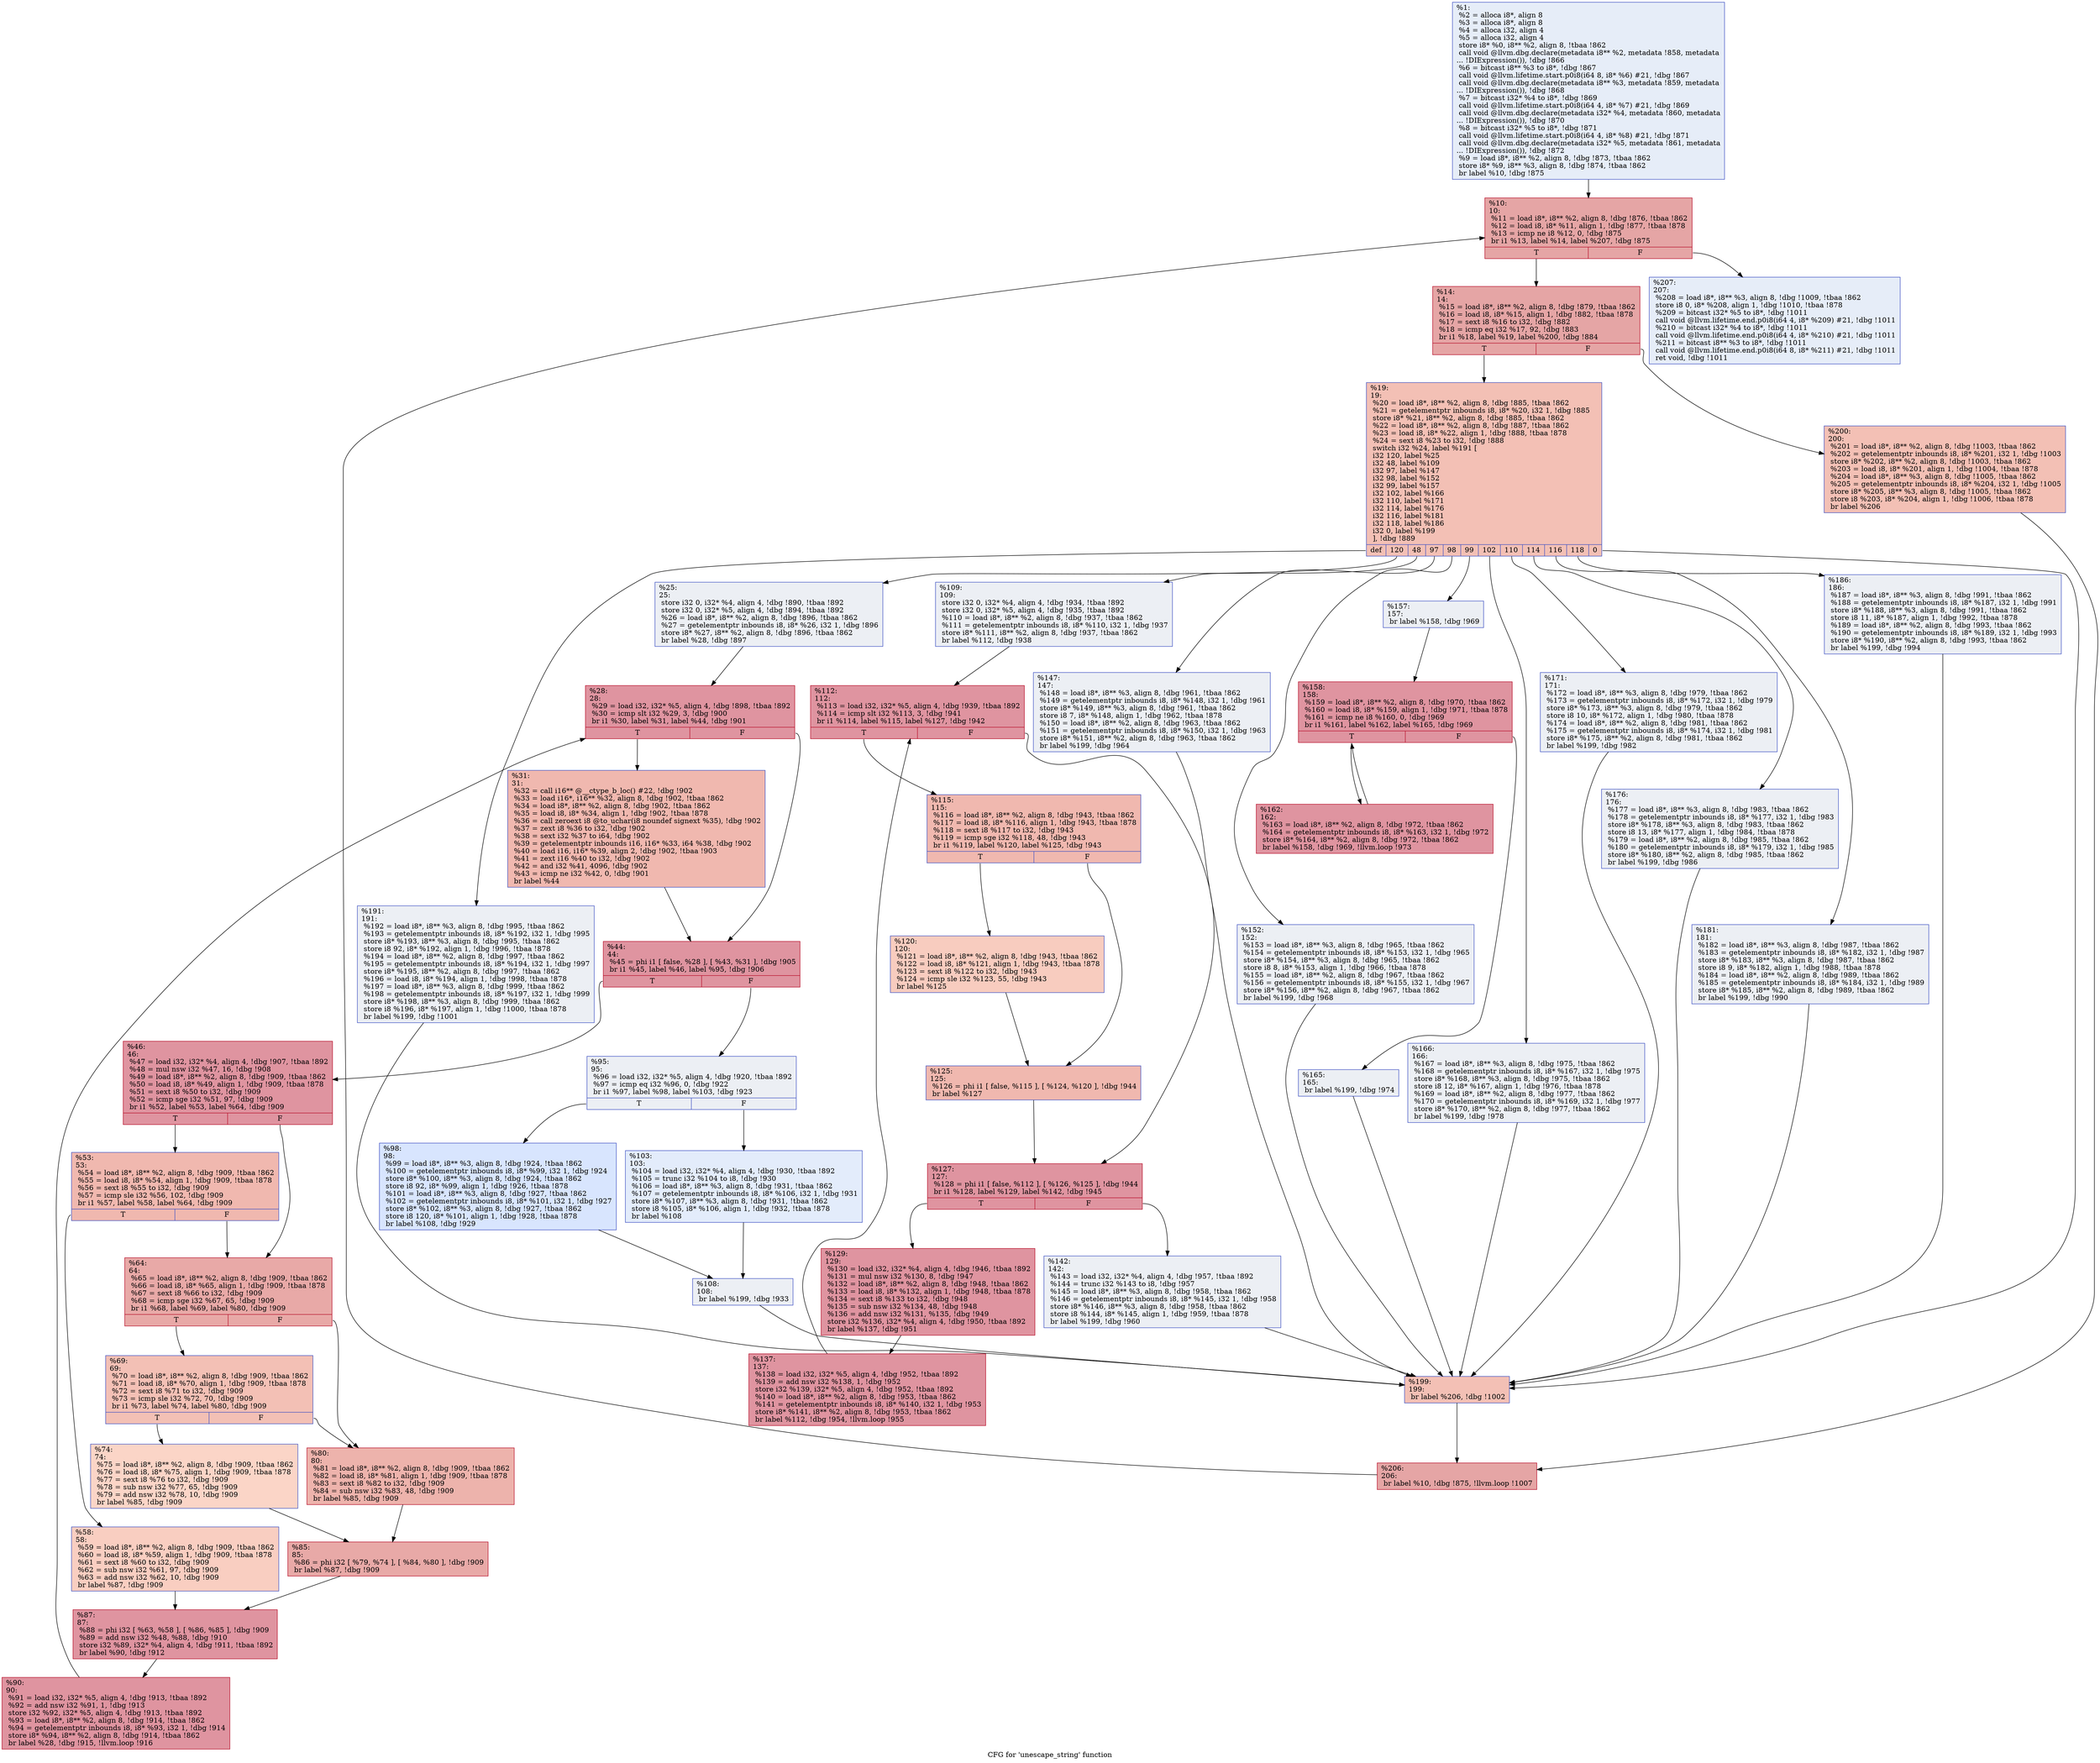 digraph "CFG for 'unescape_string' function" {
	label="CFG for 'unescape_string' function";

	Node0x15ecd50 [shape=record,color="#3d50c3ff", style=filled, fillcolor="#c7d7f070",label="{%1:\l  %2 = alloca i8*, align 8\l  %3 = alloca i8*, align 8\l  %4 = alloca i32, align 4\l  %5 = alloca i32, align 4\l  store i8* %0, i8** %2, align 8, !tbaa !862\l  call void @llvm.dbg.declare(metadata i8** %2, metadata !858, metadata\l... !DIExpression()), !dbg !866\l  %6 = bitcast i8** %3 to i8*, !dbg !867\l  call void @llvm.lifetime.start.p0i8(i64 8, i8* %6) #21, !dbg !867\l  call void @llvm.dbg.declare(metadata i8** %3, metadata !859, metadata\l... !DIExpression()), !dbg !868\l  %7 = bitcast i32* %4 to i8*, !dbg !869\l  call void @llvm.lifetime.start.p0i8(i64 4, i8* %7) #21, !dbg !869\l  call void @llvm.dbg.declare(metadata i32* %4, metadata !860, metadata\l... !DIExpression()), !dbg !870\l  %8 = bitcast i32* %5 to i8*, !dbg !871\l  call void @llvm.lifetime.start.p0i8(i64 4, i8* %8) #21, !dbg !871\l  call void @llvm.dbg.declare(metadata i32* %5, metadata !861, metadata\l... !DIExpression()), !dbg !872\l  %9 = load i8*, i8** %2, align 8, !dbg !873, !tbaa !862\l  store i8* %9, i8** %3, align 8, !dbg !874, !tbaa !862\l  br label %10, !dbg !875\l}"];
	Node0x15ecd50 -> Node0x15c8020;
	Node0x15c8020 [shape=record,color="#b70d28ff", style=filled, fillcolor="#c5333470",label="{%10:\l10:                                               \l  %11 = load i8*, i8** %2, align 8, !dbg !876, !tbaa !862\l  %12 = load i8, i8* %11, align 1, !dbg !877, !tbaa !878\l  %13 = icmp ne i8 %12, 0, !dbg !875\l  br i1 %13, label %14, label %207, !dbg !875\l|{<s0>T|<s1>F}}"];
	Node0x15c8020:s0 -> Node0x15c8070;
	Node0x15c8020:s1 -> Node0x15c8e30;
	Node0x15c8070 [shape=record,color="#b70d28ff", style=filled, fillcolor="#c5333470",label="{%14:\l14:                                               \l  %15 = load i8*, i8** %2, align 8, !dbg !879, !tbaa !862\l  %16 = load i8, i8* %15, align 1, !dbg !882, !tbaa !878\l  %17 = sext i8 %16 to i32, !dbg !882\l  %18 = icmp eq i32 %17, 92, !dbg !883\l  br i1 %18, label %19, label %200, !dbg !884\l|{<s0>T|<s1>F}}"];
	Node0x15c8070:s0 -> Node0x15c80c0;
	Node0x15c8070:s1 -> Node0x15c8d90;
	Node0x15c80c0 [shape=record,color="#3d50c3ff", style=filled, fillcolor="#e5705870",label="{%19:\l19:                                               \l  %20 = load i8*, i8** %2, align 8, !dbg !885, !tbaa !862\l  %21 = getelementptr inbounds i8, i8* %20, i32 1, !dbg !885\l  store i8* %21, i8** %2, align 8, !dbg !885, !tbaa !862\l  %22 = load i8*, i8** %2, align 8, !dbg !887, !tbaa !862\l  %23 = load i8, i8* %22, align 1, !dbg !888, !tbaa !878\l  %24 = sext i8 %23 to i32, !dbg !888\l  switch i32 %24, label %191 [\l    i32 120, label %25\l    i32 48, label %109\l    i32 97, label %147\l    i32 98, label %152\l    i32 99, label %157\l    i32 102, label %166\l    i32 110, label %171\l    i32 114, label %176\l    i32 116, label %181\l    i32 118, label %186\l    i32 0, label %199\l  ], !dbg !889\l|{<s0>def|<s1>120|<s2>48|<s3>97|<s4>98|<s5>99|<s6>102|<s7>110|<s8>114|<s9>116|<s10>118|<s11>0}}"];
	Node0x15c80c0:s0 -> Node0x15c8cf0;
	Node0x15c80c0:s1 -> Node0x15c8110;
	Node0x15c80c0:s2 -> Node0x15c86b0;
	Node0x15c80c0:s3 -> Node0x15c8980;
	Node0x15c80c0:s4 -> Node0x15c89d0;
	Node0x15c80c0:s5 -> Node0x15c8a20;
	Node0x15c80c0:s6 -> Node0x15c8b60;
	Node0x15c80c0:s7 -> Node0x15c8bb0;
	Node0x15c80c0:s8 -> Node0x15c8c00;
	Node0x15c80c0:s9 -> Node0x15c8c50;
	Node0x15c80c0:s10 -> Node0x15c8ca0;
	Node0x15c80c0:s11 -> Node0x15c8d40;
	Node0x15c8110 [shape=record,color="#3d50c3ff", style=filled, fillcolor="#d4dbe670",label="{%25:\l25:                                               \l  store i32 0, i32* %4, align 4, !dbg !890, !tbaa !892\l  store i32 0, i32* %5, align 4, !dbg !894, !tbaa !892\l  %26 = load i8*, i8** %2, align 8, !dbg !896, !tbaa !862\l  %27 = getelementptr inbounds i8, i8* %26, i32 1, !dbg !896\l  store i8* %27, i8** %2, align 8, !dbg !896, !tbaa !862\l  br label %28, !dbg !897\l}"];
	Node0x15c8110 -> Node0x15c8160;
	Node0x15c8160 [shape=record,color="#b70d28ff", style=filled, fillcolor="#b70d2870",label="{%28:\l28:                                               \l  %29 = load i32, i32* %5, align 4, !dbg !898, !tbaa !892\l  %30 = icmp slt i32 %29, 3, !dbg !900\l  br i1 %30, label %31, label %44, !dbg !901\l|{<s0>T|<s1>F}}"];
	Node0x15c8160:s0 -> Node0x15c81b0;
	Node0x15c8160:s1 -> Node0x15c8200;
	Node0x15c81b0 [shape=record,color="#3d50c3ff", style=filled, fillcolor="#dc5d4a70",label="{%31:\l31:                                               \l  %32 = call i16** @__ctype_b_loc() #22, !dbg !902\l  %33 = load i16*, i16** %32, align 8, !dbg !902, !tbaa !862\l  %34 = load i8*, i8** %2, align 8, !dbg !902, !tbaa !862\l  %35 = load i8, i8* %34, align 1, !dbg !902, !tbaa !878\l  %36 = call zeroext i8 @to_uchar(i8 noundef signext %35), !dbg !902\l  %37 = zext i8 %36 to i32, !dbg !902\l  %38 = sext i32 %37 to i64, !dbg !902\l  %39 = getelementptr inbounds i16, i16* %33, i64 %38, !dbg !902\l  %40 = load i16, i16* %39, align 2, !dbg !902, !tbaa !903\l  %41 = zext i16 %40 to i32, !dbg !902\l  %42 = and i32 %41, 4096, !dbg !902\l  %43 = icmp ne i32 %42, 0, !dbg !901\l  br label %44\l}"];
	Node0x15c81b0 -> Node0x15c8200;
	Node0x15c8200 [shape=record,color="#b70d28ff", style=filled, fillcolor="#b70d2870",label="{%44:\l44:                                               \l  %45 = phi i1 [ false, %28 ], [ %43, %31 ], !dbg !905\l  br i1 %45, label %46, label %95, !dbg !906\l|{<s0>T|<s1>F}}"];
	Node0x15c8200:s0 -> Node0x15c8250;
	Node0x15c8200:s1 -> Node0x15c8570;
	Node0x15c8250 [shape=record,color="#b70d28ff", style=filled, fillcolor="#b70d2870",label="{%46:\l46:                                               \l  %47 = load i32, i32* %4, align 4, !dbg !907, !tbaa !892\l  %48 = mul nsw i32 %47, 16, !dbg !908\l  %49 = load i8*, i8** %2, align 8, !dbg !909, !tbaa !862\l  %50 = load i8, i8* %49, align 1, !dbg !909, !tbaa !878\l  %51 = sext i8 %50 to i32, !dbg !909\l  %52 = icmp sge i32 %51, 97, !dbg !909\l  br i1 %52, label %53, label %64, !dbg !909\l|{<s0>T|<s1>F}}"];
	Node0x15c8250:s0 -> Node0x15c82a0;
	Node0x15c8250:s1 -> Node0x15c8340;
	Node0x15c82a0 [shape=record,color="#3d50c3ff", style=filled, fillcolor="#dc5d4a70",label="{%53:\l53:                                               \l  %54 = load i8*, i8** %2, align 8, !dbg !909, !tbaa !862\l  %55 = load i8, i8* %54, align 1, !dbg !909, !tbaa !878\l  %56 = sext i8 %55 to i32, !dbg !909\l  %57 = icmp sle i32 %56, 102, !dbg !909\l  br i1 %57, label %58, label %64, !dbg !909\l|{<s0>T|<s1>F}}"];
	Node0x15c82a0:s0 -> Node0x15c82f0;
	Node0x15c82a0:s1 -> Node0x15c8340;
	Node0x15c82f0 [shape=record,color="#3d50c3ff", style=filled, fillcolor="#f2907270",label="{%58:\l58:                                               \l  %59 = load i8*, i8** %2, align 8, !dbg !909, !tbaa !862\l  %60 = load i8, i8* %59, align 1, !dbg !909, !tbaa !878\l  %61 = sext i8 %60 to i32, !dbg !909\l  %62 = sub nsw i32 %61, 97, !dbg !909\l  %63 = add nsw i32 %62, 10, !dbg !909\l  br label %87, !dbg !909\l}"];
	Node0x15c82f0 -> Node0x15c84d0;
	Node0x15c8340 [shape=record,color="#b70d28ff", style=filled, fillcolor="#ca3b3770",label="{%64:\l64:                                               \l  %65 = load i8*, i8** %2, align 8, !dbg !909, !tbaa !862\l  %66 = load i8, i8* %65, align 1, !dbg !909, !tbaa !878\l  %67 = sext i8 %66 to i32, !dbg !909\l  %68 = icmp sge i32 %67, 65, !dbg !909\l  br i1 %68, label %69, label %80, !dbg !909\l|{<s0>T|<s1>F}}"];
	Node0x15c8340:s0 -> Node0x15c8390;
	Node0x15c8340:s1 -> Node0x15c8430;
	Node0x15c8390 [shape=record,color="#3d50c3ff", style=filled, fillcolor="#e5705870",label="{%69:\l69:                                               \l  %70 = load i8*, i8** %2, align 8, !dbg !909, !tbaa !862\l  %71 = load i8, i8* %70, align 1, !dbg !909, !tbaa !878\l  %72 = sext i8 %71 to i32, !dbg !909\l  %73 = icmp sle i32 %72, 70, !dbg !909\l  br i1 %73, label %74, label %80, !dbg !909\l|{<s0>T|<s1>F}}"];
	Node0x15c8390:s0 -> Node0x15c83e0;
	Node0x15c8390:s1 -> Node0x15c8430;
	Node0x15c83e0 [shape=record,color="#3d50c3ff", style=filled, fillcolor="#f5a08170",label="{%74:\l74:                                               \l  %75 = load i8*, i8** %2, align 8, !dbg !909, !tbaa !862\l  %76 = load i8, i8* %75, align 1, !dbg !909, !tbaa !878\l  %77 = sext i8 %76 to i32, !dbg !909\l  %78 = sub nsw i32 %77, 65, !dbg !909\l  %79 = add nsw i32 %78, 10, !dbg !909\l  br label %85, !dbg !909\l}"];
	Node0x15c83e0 -> Node0x15c8480;
	Node0x15c8430 [shape=record,color="#b70d28ff", style=filled, fillcolor="#d6524470",label="{%80:\l80:                                               \l  %81 = load i8*, i8** %2, align 8, !dbg !909, !tbaa !862\l  %82 = load i8, i8* %81, align 1, !dbg !909, !tbaa !878\l  %83 = sext i8 %82 to i32, !dbg !909\l  %84 = sub nsw i32 %83, 48, !dbg !909\l  br label %85, !dbg !909\l}"];
	Node0x15c8430 -> Node0x15c8480;
	Node0x15c8480 [shape=record,color="#b70d28ff", style=filled, fillcolor="#ca3b3770",label="{%85:\l85:                                               \l  %86 = phi i32 [ %79, %74 ], [ %84, %80 ], !dbg !909\l  br label %87, !dbg !909\l}"];
	Node0x15c8480 -> Node0x15c84d0;
	Node0x15c84d0 [shape=record,color="#b70d28ff", style=filled, fillcolor="#b70d2870",label="{%87:\l87:                                               \l  %88 = phi i32 [ %63, %58 ], [ %86, %85 ], !dbg !909\l  %89 = add nsw i32 %48, %88, !dbg !910\l  store i32 %89, i32* %4, align 4, !dbg !911, !tbaa !892\l  br label %90, !dbg !912\l}"];
	Node0x15c84d0 -> Node0x15c8520;
	Node0x15c8520 [shape=record,color="#b70d28ff", style=filled, fillcolor="#b70d2870",label="{%90:\l90:                                               \l  %91 = load i32, i32* %5, align 4, !dbg !913, !tbaa !892\l  %92 = add nsw i32 %91, 1, !dbg !913\l  store i32 %92, i32* %5, align 4, !dbg !913, !tbaa !892\l  %93 = load i8*, i8** %2, align 8, !dbg !914, !tbaa !862\l  %94 = getelementptr inbounds i8, i8* %93, i32 1, !dbg !914\l  store i8* %94, i8** %2, align 8, !dbg !914, !tbaa !862\l  br label %28, !dbg !915, !llvm.loop !916\l}"];
	Node0x15c8520 -> Node0x15c8160;
	Node0x15c8570 [shape=record,color="#3d50c3ff", style=filled, fillcolor="#d4dbe670",label="{%95:\l95:                                               \l  %96 = load i32, i32* %5, align 4, !dbg !920, !tbaa !892\l  %97 = icmp eq i32 %96, 0, !dbg !922\l  br i1 %97, label %98, label %103, !dbg !923\l|{<s0>T|<s1>F}}"];
	Node0x15c8570:s0 -> Node0x15c85c0;
	Node0x15c8570:s1 -> Node0x15c8610;
	Node0x15c85c0 [shape=record,color="#3d50c3ff", style=filled, fillcolor="#a7c5fe70",label="{%98:\l98:                                               \l  %99 = load i8*, i8** %3, align 8, !dbg !924, !tbaa !862\l  %100 = getelementptr inbounds i8, i8* %99, i32 1, !dbg !924\l  store i8* %100, i8** %3, align 8, !dbg !924, !tbaa !862\l  store i8 92, i8* %99, align 1, !dbg !926, !tbaa !878\l  %101 = load i8*, i8** %3, align 8, !dbg !927, !tbaa !862\l  %102 = getelementptr inbounds i8, i8* %101, i32 1, !dbg !927\l  store i8* %102, i8** %3, align 8, !dbg !927, !tbaa !862\l  store i8 120, i8* %101, align 1, !dbg !928, !tbaa !878\l  br label %108, !dbg !929\l}"];
	Node0x15c85c0 -> Node0x15c8660;
	Node0x15c8610 [shape=record,color="#3d50c3ff", style=filled, fillcolor="#bfd3f670",label="{%103:\l103:                                              \l  %104 = load i32, i32* %4, align 4, !dbg !930, !tbaa !892\l  %105 = trunc i32 %104 to i8, !dbg !930\l  %106 = load i8*, i8** %3, align 8, !dbg !931, !tbaa !862\l  %107 = getelementptr inbounds i8, i8* %106, i32 1, !dbg !931\l  store i8* %107, i8** %3, align 8, !dbg !931, !tbaa !862\l  store i8 %105, i8* %106, align 1, !dbg !932, !tbaa !878\l  br label %108\l}"];
	Node0x15c8610 -> Node0x15c8660;
	Node0x15c8660 [shape=record,color="#3d50c3ff", style=filled, fillcolor="#d4dbe670",label="{%108:\l108:                                              \l  br label %199, !dbg !933\l}"];
	Node0x15c8660 -> Node0x15c8d40;
	Node0x15c86b0 [shape=record,color="#3d50c3ff", style=filled, fillcolor="#d4dbe670",label="{%109:\l109:                                              \l  store i32 0, i32* %4, align 4, !dbg !934, !tbaa !892\l  store i32 0, i32* %5, align 4, !dbg !935, !tbaa !892\l  %110 = load i8*, i8** %2, align 8, !dbg !937, !tbaa !862\l  %111 = getelementptr inbounds i8, i8* %110, i32 1, !dbg !937\l  store i8* %111, i8** %2, align 8, !dbg !937, !tbaa !862\l  br label %112, !dbg !938\l}"];
	Node0x15c86b0 -> Node0x15c8700;
	Node0x15c8700 [shape=record,color="#b70d28ff", style=filled, fillcolor="#b70d2870",label="{%112:\l112:                                              \l  %113 = load i32, i32* %5, align 4, !dbg !939, !tbaa !892\l  %114 = icmp slt i32 %113, 3, !dbg !941\l  br i1 %114, label %115, label %127, !dbg !942\l|{<s0>T|<s1>F}}"];
	Node0x15c8700:s0 -> Node0x15c8750;
	Node0x15c8700:s1 -> Node0x15c8840;
	Node0x15c8750 [shape=record,color="#3d50c3ff", style=filled, fillcolor="#dc5d4a70",label="{%115:\l115:                                              \l  %116 = load i8*, i8** %2, align 8, !dbg !943, !tbaa !862\l  %117 = load i8, i8* %116, align 1, !dbg !943, !tbaa !878\l  %118 = sext i8 %117 to i32, !dbg !943\l  %119 = icmp sge i32 %118, 48, !dbg !943\l  br i1 %119, label %120, label %125, !dbg !943\l|{<s0>T|<s1>F}}"];
	Node0x15c8750:s0 -> Node0x15c87a0;
	Node0x15c8750:s1 -> Node0x15c87f0;
	Node0x15c87a0 [shape=record,color="#3d50c3ff", style=filled, fillcolor="#f08b6e70",label="{%120:\l120:                                              \l  %121 = load i8*, i8** %2, align 8, !dbg !943, !tbaa !862\l  %122 = load i8, i8* %121, align 1, !dbg !943, !tbaa !878\l  %123 = sext i8 %122 to i32, !dbg !943\l  %124 = icmp sle i32 %123, 55, !dbg !943\l  br label %125\l}"];
	Node0x15c87a0 -> Node0x15c87f0;
	Node0x15c87f0 [shape=record,color="#3d50c3ff", style=filled, fillcolor="#dc5d4a70",label="{%125:\l125:                                              \l  %126 = phi i1 [ false, %115 ], [ %124, %120 ], !dbg !944\l  br label %127\l}"];
	Node0x15c87f0 -> Node0x15c8840;
	Node0x15c8840 [shape=record,color="#b70d28ff", style=filled, fillcolor="#b70d2870",label="{%127:\l127:                                              \l  %128 = phi i1 [ false, %112 ], [ %126, %125 ], !dbg !944\l  br i1 %128, label %129, label %142, !dbg !945\l|{<s0>T|<s1>F}}"];
	Node0x15c8840:s0 -> Node0x15c8890;
	Node0x15c8840:s1 -> Node0x15c8930;
	Node0x15c8890 [shape=record,color="#b70d28ff", style=filled, fillcolor="#b70d2870",label="{%129:\l129:                                              \l  %130 = load i32, i32* %4, align 4, !dbg !946, !tbaa !892\l  %131 = mul nsw i32 %130, 8, !dbg !947\l  %132 = load i8*, i8** %2, align 8, !dbg !948, !tbaa !862\l  %133 = load i8, i8* %132, align 1, !dbg !948, !tbaa !878\l  %134 = sext i8 %133 to i32, !dbg !948\l  %135 = sub nsw i32 %134, 48, !dbg !948\l  %136 = add nsw i32 %131, %135, !dbg !949\l  store i32 %136, i32* %4, align 4, !dbg !950, !tbaa !892\l  br label %137, !dbg !951\l}"];
	Node0x15c8890 -> Node0x15c88e0;
	Node0x15c88e0 [shape=record,color="#b70d28ff", style=filled, fillcolor="#b70d2870",label="{%137:\l137:                                              \l  %138 = load i32, i32* %5, align 4, !dbg !952, !tbaa !892\l  %139 = add nsw i32 %138, 1, !dbg !952\l  store i32 %139, i32* %5, align 4, !dbg !952, !tbaa !892\l  %140 = load i8*, i8** %2, align 8, !dbg !953, !tbaa !862\l  %141 = getelementptr inbounds i8, i8* %140, i32 1, !dbg !953\l  store i8* %141, i8** %2, align 8, !dbg !953, !tbaa !862\l  br label %112, !dbg !954, !llvm.loop !955\l}"];
	Node0x15c88e0 -> Node0x15c8700;
	Node0x15c8930 [shape=record,color="#3d50c3ff", style=filled, fillcolor="#d4dbe670",label="{%142:\l142:                                              \l  %143 = load i32, i32* %4, align 4, !dbg !957, !tbaa !892\l  %144 = trunc i32 %143 to i8, !dbg !957\l  %145 = load i8*, i8** %3, align 8, !dbg !958, !tbaa !862\l  %146 = getelementptr inbounds i8, i8* %145, i32 1, !dbg !958\l  store i8* %146, i8** %3, align 8, !dbg !958, !tbaa !862\l  store i8 %144, i8* %145, align 1, !dbg !959, !tbaa !878\l  br label %199, !dbg !960\l}"];
	Node0x15c8930 -> Node0x15c8d40;
	Node0x15c8980 [shape=record,color="#3d50c3ff", style=filled, fillcolor="#d4dbe670",label="{%147:\l147:                                              \l  %148 = load i8*, i8** %3, align 8, !dbg !961, !tbaa !862\l  %149 = getelementptr inbounds i8, i8* %148, i32 1, !dbg !961\l  store i8* %149, i8** %3, align 8, !dbg !961, !tbaa !862\l  store i8 7, i8* %148, align 1, !dbg !962, !tbaa !878\l  %150 = load i8*, i8** %2, align 8, !dbg !963, !tbaa !862\l  %151 = getelementptr inbounds i8, i8* %150, i32 1, !dbg !963\l  store i8* %151, i8** %2, align 8, !dbg !963, !tbaa !862\l  br label %199, !dbg !964\l}"];
	Node0x15c8980 -> Node0x15c8d40;
	Node0x15c89d0 [shape=record,color="#3d50c3ff", style=filled, fillcolor="#d4dbe670",label="{%152:\l152:                                              \l  %153 = load i8*, i8** %3, align 8, !dbg !965, !tbaa !862\l  %154 = getelementptr inbounds i8, i8* %153, i32 1, !dbg !965\l  store i8* %154, i8** %3, align 8, !dbg !965, !tbaa !862\l  store i8 8, i8* %153, align 1, !dbg !966, !tbaa !878\l  %155 = load i8*, i8** %2, align 8, !dbg !967, !tbaa !862\l  %156 = getelementptr inbounds i8, i8* %155, i32 1, !dbg !967\l  store i8* %156, i8** %2, align 8, !dbg !967, !tbaa !862\l  br label %199, !dbg !968\l}"];
	Node0x15c89d0 -> Node0x15c8d40;
	Node0x15c8a20 [shape=record,color="#3d50c3ff", style=filled, fillcolor="#d4dbe670",label="{%157:\l157:                                              \l  br label %158, !dbg !969\l}"];
	Node0x15c8a20 -> Node0x15c8a70;
	Node0x15c8a70 [shape=record,color="#b70d28ff", style=filled, fillcolor="#b70d2870",label="{%158:\l158:                                              \l  %159 = load i8*, i8** %2, align 8, !dbg !970, !tbaa !862\l  %160 = load i8, i8* %159, align 1, !dbg !971, !tbaa !878\l  %161 = icmp ne i8 %160, 0, !dbg !969\l  br i1 %161, label %162, label %165, !dbg !969\l|{<s0>T|<s1>F}}"];
	Node0x15c8a70:s0 -> Node0x15c8ac0;
	Node0x15c8a70:s1 -> Node0x15c8b10;
	Node0x15c8ac0 [shape=record,color="#b70d28ff", style=filled, fillcolor="#b70d2870",label="{%162:\l162:                                              \l  %163 = load i8*, i8** %2, align 8, !dbg !972, !tbaa !862\l  %164 = getelementptr inbounds i8, i8* %163, i32 1, !dbg !972\l  store i8* %164, i8** %2, align 8, !dbg !972, !tbaa !862\l  br label %158, !dbg !969, !llvm.loop !973\l}"];
	Node0x15c8ac0 -> Node0x15c8a70;
	Node0x15c8b10 [shape=record,color="#3d50c3ff", style=filled, fillcolor="#d4dbe670",label="{%165:\l165:                                              \l  br label %199, !dbg !974\l}"];
	Node0x15c8b10 -> Node0x15c8d40;
	Node0x15c8b60 [shape=record,color="#3d50c3ff", style=filled, fillcolor="#d4dbe670",label="{%166:\l166:                                              \l  %167 = load i8*, i8** %3, align 8, !dbg !975, !tbaa !862\l  %168 = getelementptr inbounds i8, i8* %167, i32 1, !dbg !975\l  store i8* %168, i8** %3, align 8, !dbg !975, !tbaa !862\l  store i8 12, i8* %167, align 1, !dbg !976, !tbaa !878\l  %169 = load i8*, i8** %2, align 8, !dbg !977, !tbaa !862\l  %170 = getelementptr inbounds i8, i8* %169, i32 1, !dbg !977\l  store i8* %170, i8** %2, align 8, !dbg !977, !tbaa !862\l  br label %199, !dbg !978\l}"];
	Node0x15c8b60 -> Node0x15c8d40;
	Node0x15c8bb0 [shape=record,color="#3d50c3ff", style=filled, fillcolor="#d4dbe670",label="{%171:\l171:                                              \l  %172 = load i8*, i8** %3, align 8, !dbg !979, !tbaa !862\l  %173 = getelementptr inbounds i8, i8* %172, i32 1, !dbg !979\l  store i8* %173, i8** %3, align 8, !dbg !979, !tbaa !862\l  store i8 10, i8* %172, align 1, !dbg !980, !tbaa !878\l  %174 = load i8*, i8** %2, align 8, !dbg !981, !tbaa !862\l  %175 = getelementptr inbounds i8, i8* %174, i32 1, !dbg !981\l  store i8* %175, i8** %2, align 8, !dbg !981, !tbaa !862\l  br label %199, !dbg !982\l}"];
	Node0x15c8bb0 -> Node0x15c8d40;
	Node0x15c8c00 [shape=record,color="#3d50c3ff", style=filled, fillcolor="#d4dbe670",label="{%176:\l176:                                              \l  %177 = load i8*, i8** %3, align 8, !dbg !983, !tbaa !862\l  %178 = getelementptr inbounds i8, i8* %177, i32 1, !dbg !983\l  store i8* %178, i8** %3, align 8, !dbg !983, !tbaa !862\l  store i8 13, i8* %177, align 1, !dbg !984, !tbaa !878\l  %179 = load i8*, i8** %2, align 8, !dbg !985, !tbaa !862\l  %180 = getelementptr inbounds i8, i8* %179, i32 1, !dbg !985\l  store i8* %180, i8** %2, align 8, !dbg !985, !tbaa !862\l  br label %199, !dbg !986\l}"];
	Node0x15c8c00 -> Node0x15c8d40;
	Node0x15c8c50 [shape=record,color="#3d50c3ff", style=filled, fillcolor="#d4dbe670",label="{%181:\l181:                                              \l  %182 = load i8*, i8** %3, align 8, !dbg !987, !tbaa !862\l  %183 = getelementptr inbounds i8, i8* %182, i32 1, !dbg !987\l  store i8* %183, i8** %3, align 8, !dbg !987, !tbaa !862\l  store i8 9, i8* %182, align 1, !dbg !988, !tbaa !878\l  %184 = load i8*, i8** %2, align 8, !dbg !989, !tbaa !862\l  %185 = getelementptr inbounds i8, i8* %184, i32 1, !dbg !989\l  store i8* %185, i8** %2, align 8, !dbg !989, !tbaa !862\l  br label %199, !dbg !990\l}"];
	Node0x15c8c50 -> Node0x15c8d40;
	Node0x15c8ca0 [shape=record,color="#3d50c3ff", style=filled, fillcolor="#d4dbe670",label="{%186:\l186:                                              \l  %187 = load i8*, i8** %3, align 8, !dbg !991, !tbaa !862\l  %188 = getelementptr inbounds i8, i8* %187, i32 1, !dbg !991\l  store i8* %188, i8** %3, align 8, !dbg !991, !tbaa !862\l  store i8 11, i8* %187, align 1, !dbg !992, !tbaa !878\l  %189 = load i8*, i8** %2, align 8, !dbg !993, !tbaa !862\l  %190 = getelementptr inbounds i8, i8* %189, i32 1, !dbg !993\l  store i8* %190, i8** %2, align 8, !dbg !993, !tbaa !862\l  br label %199, !dbg !994\l}"];
	Node0x15c8ca0 -> Node0x15c8d40;
	Node0x15c8cf0 [shape=record,color="#3d50c3ff", style=filled, fillcolor="#d4dbe670",label="{%191:\l191:                                              \l  %192 = load i8*, i8** %3, align 8, !dbg !995, !tbaa !862\l  %193 = getelementptr inbounds i8, i8* %192, i32 1, !dbg !995\l  store i8* %193, i8** %3, align 8, !dbg !995, !tbaa !862\l  store i8 92, i8* %192, align 1, !dbg !996, !tbaa !878\l  %194 = load i8*, i8** %2, align 8, !dbg !997, !tbaa !862\l  %195 = getelementptr inbounds i8, i8* %194, i32 1, !dbg !997\l  store i8* %195, i8** %2, align 8, !dbg !997, !tbaa !862\l  %196 = load i8, i8* %194, align 1, !dbg !998, !tbaa !878\l  %197 = load i8*, i8** %3, align 8, !dbg !999, !tbaa !862\l  %198 = getelementptr inbounds i8, i8* %197, i32 1, !dbg !999\l  store i8* %198, i8** %3, align 8, !dbg !999, !tbaa !862\l  store i8 %196, i8* %197, align 1, !dbg !1000, !tbaa !878\l  br label %199, !dbg !1001\l}"];
	Node0x15c8cf0 -> Node0x15c8d40;
	Node0x15c8d40 [shape=record,color="#3d50c3ff", style=filled, fillcolor="#e5705870",label="{%199:\l199:                                              \l  br label %206, !dbg !1002\l}"];
	Node0x15c8d40 -> Node0x15c8de0;
	Node0x15c8d90 [shape=record,color="#3d50c3ff", style=filled, fillcolor="#e5705870",label="{%200:\l200:                                              \l  %201 = load i8*, i8** %2, align 8, !dbg !1003, !tbaa !862\l  %202 = getelementptr inbounds i8, i8* %201, i32 1, !dbg !1003\l  store i8* %202, i8** %2, align 8, !dbg !1003, !tbaa !862\l  %203 = load i8, i8* %201, align 1, !dbg !1004, !tbaa !878\l  %204 = load i8*, i8** %3, align 8, !dbg !1005, !tbaa !862\l  %205 = getelementptr inbounds i8, i8* %204, i32 1, !dbg !1005\l  store i8* %205, i8** %3, align 8, !dbg !1005, !tbaa !862\l  store i8 %203, i8* %204, align 1, !dbg !1006, !tbaa !878\l  br label %206\l}"];
	Node0x15c8d90 -> Node0x15c8de0;
	Node0x15c8de0 [shape=record,color="#b70d28ff", style=filled, fillcolor="#c5333470",label="{%206:\l206:                                              \l  br label %10, !dbg !875, !llvm.loop !1007\l}"];
	Node0x15c8de0 -> Node0x15c8020;
	Node0x15c8e30 [shape=record,color="#3d50c3ff", style=filled, fillcolor="#c7d7f070",label="{%207:\l207:                                              \l  %208 = load i8*, i8** %3, align 8, !dbg !1009, !tbaa !862\l  store i8 0, i8* %208, align 1, !dbg !1010, !tbaa !878\l  %209 = bitcast i32* %5 to i8*, !dbg !1011\l  call void @llvm.lifetime.end.p0i8(i64 4, i8* %209) #21, !dbg !1011\l  %210 = bitcast i32* %4 to i8*, !dbg !1011\l  call void @llvm.lifetime.end.p0i8(i64 4, i8* %210) #21, !dbg !1011\l  %211 = bitcast i8** %3 to i8*, !dbg !1011\l  call void @llvm.lifetime.end.p0i8(i64 8, i8* %211) #21, !dbg !1011\l  ret void, !dbg !1011\l}"];
}

